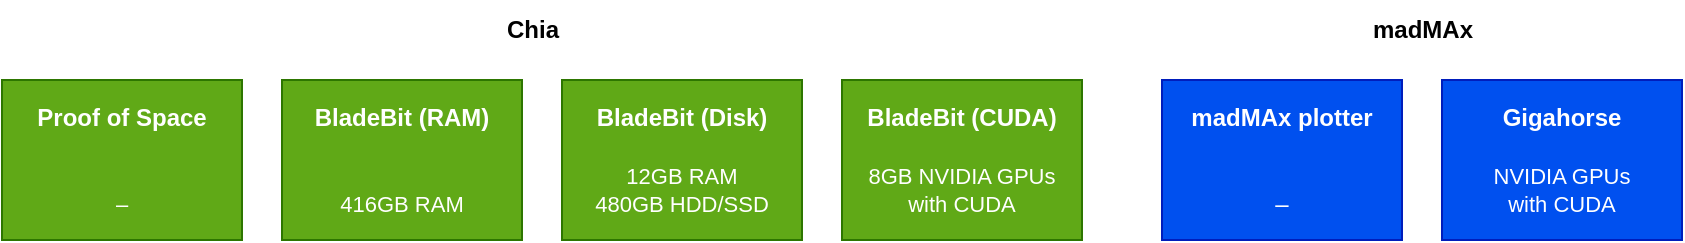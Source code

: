 <mxfile version="21.2.1" type="device">
  <diagram name="Page-1" id="kzCVKgHHyriFXRUVI2zW">
    <mxGraphModel dx="920" dy="595" grid="1" gridSize="10" guides="1" tooltips="1" connect="1" arrows="1" fold="1" page="1" pageScale="1" pageWidth="919" pageHeight="200" math="0" shadow="0">
      <root>
        <mxCell id="0" />
        <mxCell id="1" parent="0" />
        <mxCell id="6pD-UOqGXuLdC1MG8zGI-3" value="&lt;b&gt;BladeBit (RAM)&lt;br&gt;&lt;/b&gt;&lt;font style=&quot;font-size: 11px;&quot;&gt;&lt;br&gt;&lt;br&gt;416GB RAM&lt;/font&gt;" style="rounded=0;whiteSpace=wrap;html=1;fillColor=#60a917;fontColor=#ffffff;strokeColor=#2D7600;" parent="1" vertex="1">
          <mxGeometry x="180" y="80" width="120" height="80" as="geometry" />
        </mxCell>
        <mxCell id="6pD-UOqGXuLdC1MG8zGI-4" value="&lt;b&gt;BladeBit (Disk)&lt;br&gt;&lt;/b&gt;&lt;font style=&quot;font-size: 11px;&quot;&gt;&lt;br&gt;12GB RAM&lt;br&gt;480GB HDD/SSD&lt;br&gt;&lt;/font&gt;" style="rounded=0;whiteSpace=wrap;html=1;fillColor=#60a917;fontColor=#ffffff;strokeColor=#2D7600;" parent="1" vertex="1">
          <mxGeometry x="320" y="80" width="120" height="80" as="geometry" />
        </mxCell>
        <mxCell id="6pD-UOqGXuLdC1MG8zGI-8" value="&lt;b&gt;BladeBit (CUDA)&lt;br&gt;&lt;/b&gt;&lt;font style=&quot;font-size: 11px;&quot;&gt;&lt;br&gt;8GB NVIDIA GPUs&lt;br&gt;with CUDA&lt;br&gt;&lt;/font&gt;" style="rounded=0;whiteSpace=wrap;html=1;fillColor=#60a917;fontColor=#ffffff;strokeColor=#2D7600;" parent="1" vertex="1">
          <mxGeometry x="460" y="80" width="120" height="80" as="geometry" />
        </mxCell>
        <mxCell id="6pD-UOqGXuLdC1MG8zGI-13" value="Chia" style="text;html=1;align=center;verticalAlign=middle;resizable=0;points=[];autosize=1;strokeColor=none;fillColor=none;fontSize=12;fontStyle=1" parent="1" vertex="1">
          <mxGeometry x="280" y="40" width="50" height="30" as="geometry" />
        </mxCell>
        <mxCell id="6pD-UOqGXuLdC1MG8zGI-14" value="madMAx" style="text;html=1;align=center;verticalAlign=middle;resizable=0;points=[];autosize=1;strokeColor=none;fillColor=none;fontSize=12;fontStyle=1" parent="1" vertex="1">
          <mxGeometry x="715" y="40" width="70" height="30" as="geometry" />
        </mxCell>
        <mxCell id="6pD-UOqGXuLdC1MG8zGI-7" value="&lt;b&gt;madMAx plotter&lt;br&gt;&lt;/b&gt;&lt;br&gt;&lt;br&gt;–" style="rounded=0;whiteSpace=wrap;html=1;fillColor=#0050ef;fontColor=#ffffff;strokeColor=#001DBC;" parent="1" vertex="1">
          <mxGeometry x="620" y="80" width="120" height="80" as="geometry" />
        </mxCell>
        <mxCell id="Y9Uxz3rksekgHb4aTjNj-3" value="&lt;b&gt;Gigahorse&lt;br&gt;&lt;/b&gt;&lt;font style=&quot;font-size: 11px;&quot;&gt;&lt;br&gt;NVIDIA GPUs&lt;br&gt;with CUDA&lt;/font&gt;" style="rounded=0;whiteSpace=wrap;html=1;fillColor=#0050ef;fontColor=#ffffff;strokeColor=#001DBC;" parent="1" vertex="1">
          <mxGeometry x="760" y="80" width="120" height="80" as="geometry" />
        </mxCell>
        <mxCell id="k4j2zcKyBlNlbZhaptiu-1" value="&lt;b&gt;Proof of Space&lt;br&gt;&lt;/b&gt;&lt;font style=&quot;font-size: 11px;&quot;&gt;&lt;br&gt;&lt;br&gt;–&lt;br&gt;&lt;/font&gt;" style="rounded=0;whiteSpace=wrap;html=1;fillColor=#60a917;fontColor=#ffffff;strokeColor=#2D7600;" vertex="1" parent="1">
          <mxGeometry x="40" y="80" width="120" height="80" as="geometry" />
        </mxCell>
      </root>
    </mxGraphModel>
  </diagram>
</mxfile>
